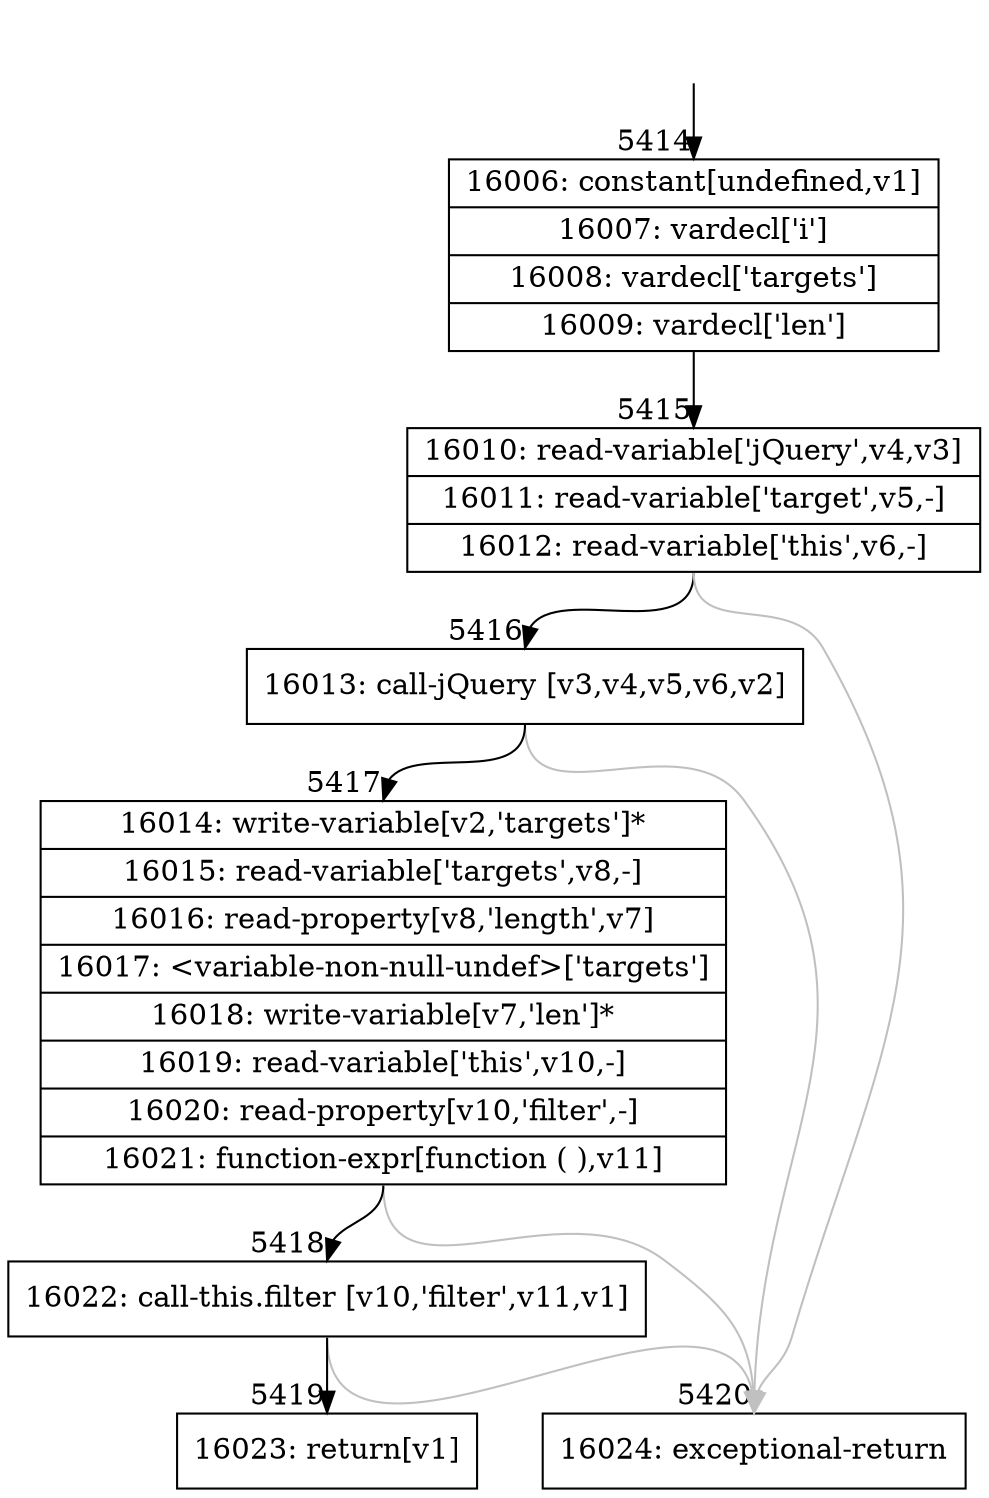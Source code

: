 digraph {
rankdir="TD"
BB_entry340[shape=none,label=""];
BB_entry340 -> BB5414 [tailport=s, headport=n, headlabel="    5414"]
BB5414 [shape=record label="{16006: constant[undefined,v1]|16007: vardecl['i']|16008: vardecl['targets']|16009: vardecl['len']}" ] 
BB5414 -> BB5415 [tailport=s, headport=n, headlabel="      5415"]
BB5415 [shape=record label="{16010: read-variable['jQuery',v4,v3]|16011: read-variable['target',v5,-]|16012: read-variable['this',v6,-]}" ] 
BB5415 -> BB5416 [tailport=s, headport=n, headlabel="      5416"]
BB5415 -> BB5420 [tailport=s, headport=n, color=gray, headlabel="      5420"]
BB5416 [shape=record label="{16013: call-jQuery [v3,v4,v5,v6,v2]}" ] 
BB5416 -> BB5417 [tailport=s, headport=n, headlabel="      5417"]
BB5416 -> BB5420 [tailport=s, headport=n, color=gray]
BB5417 [shape=record label="{16014: write-variable[v2,'targets']*|16015: read-variable['targets',v8,-]|16016: read-property[v8,'length',v7]|16017: \<variable-non-null-undef\>['targets']|16018: write-variable[v7,'len']*|16019: read-variable['this',v10,-]|16020: read-property[v10,'filter',-]|16021: function-expr[function ( ),v11]}" ] 
BB5417 -> BB5418 [tailport=s, headport=n, headlabel="      5418"]
BB5417 -> BB5420 [tailport=s, headport=n, color=gray]
BB5418 [shape=record label="{16022: call-this.filter [v10,'filter',v11,v1]}" ] 
BB5418 -> BB5419 [tailport=s, headport=n, headlabel="      5419"]
BB5418 -> BB5420 [tailport=s, headport=n, color=gray]
BB5419 [shape=record label="{16023: return[v1]}" ] 
BB5420 [shape=record label="{16024: exceptional-return}" ] 
//#$~ 5591
}
